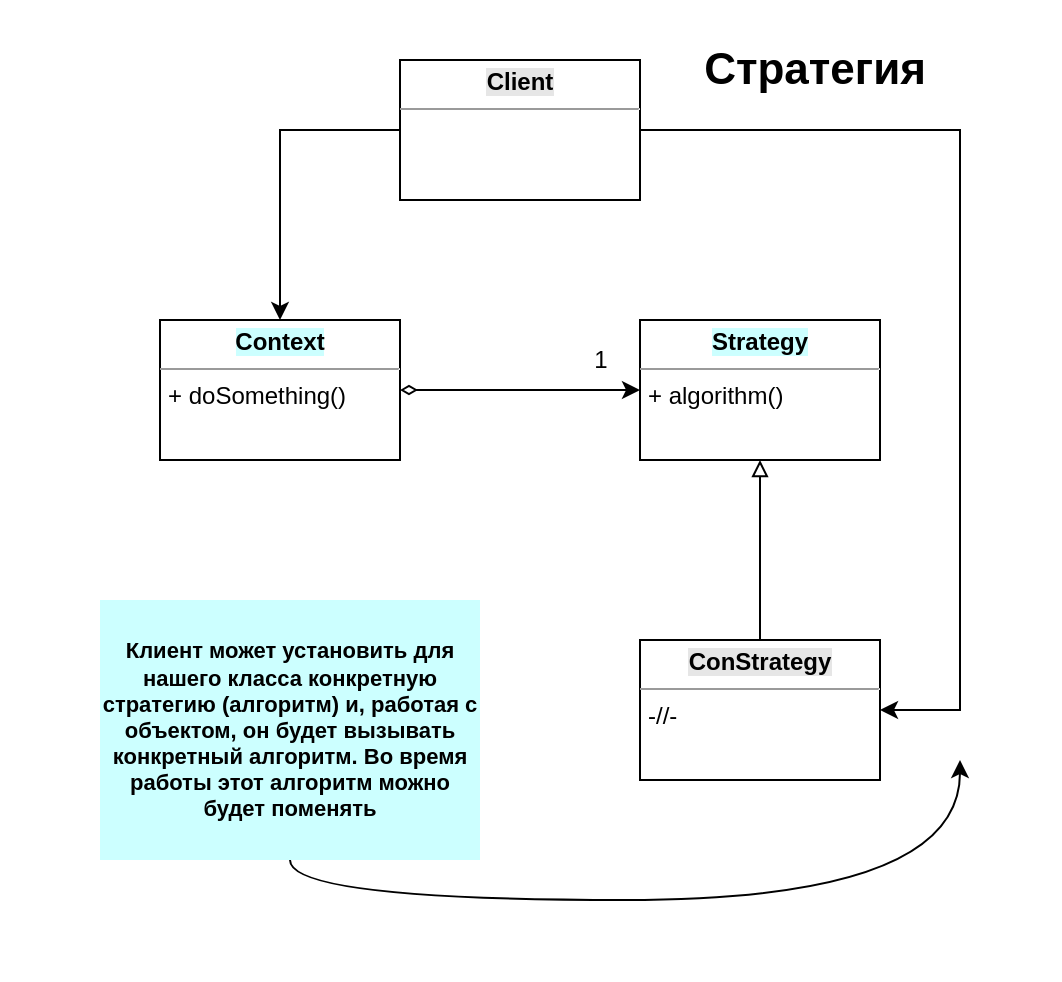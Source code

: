 <mxfile version="19.0.3" type="github">
  <diagram id="JjB5pV8MMW293R93ijJJ" name="Page-1">
    <mxGraphModel dx="545" dy="851" grid="1" gridSize="10" guides="1" tooltips="1" connect="1" arrows="1" fold="1" page="1" pageScale="1" pageWidth="827" pageHeight="1169" math="0" shadow="0">
      <root>
        <mxCell id="0" />
        <mxCell id="1" parent="0" />
        <mxCell id="lF5-X0VvjZTqCBIyf01q-8" style="edgeStyle=orthogonalEdgeStyle;rounded=0;orthogonalLoop=1;jettySize=auto;html=1;exitX=1;exitY=0.5;exitDx=0;exitDy=0;entryX=0;entryY=0.5;entryDx=0;entryDy=0;endArrow=classic;endFill=1;startArrow=diamondThin;startFill=0;" edge="1" parent="1" source="lF5-X0VvjZTqCBIyf01q-1" target="lF5-X0VvjZTqCBIyf01q-2">
          <mxGeometry relative="1" as="geometry" />
        </mxCell>
        <mxCell id="lF5-X0VvjZTqCBIyf01q-1" value="&lt;p style=&quot;margin:0px;margin-top:4px;text-align:center;&quot;&gt;&lt;b style=&quot;background-color: rgb(204, 255, 255);&quot;&gt;Context&lt;/b&gt;&lt;/p&gt;&lt;hr size=&quot;1&quot;&gt;&lt;p style=&quot;margin:0px;margin-left:4px;&quot;&gt;+ doSomething()&lt;/p&gt;" style="verticalAlign=top;align=left;overflow=fill;fontSize=12;fontFamily=Helvetica;html=1;" vertex="1" parent="1">
          <mxGeometry x="120" y="230" width="120" height="70" as="geometry" />
        </mxCell>
        <mxCell id="lF5-X0VvjZTqCBIyf01q-2" value="&lt;p style=&quot;margin:0px;margin-top:4px;text-align:center;&quot;&gt;&lt;b style=&quot;background-color: rgb(204, 255, 255);&quot;&gt;Strategy&lt;/b&gt;&lt;/p&gt;&lt;hr size=&quot;1&quot;&gt;&lt;p style=&quot;margin:0px;margin-left:4px;&quot;&gt;+ algorithm()&lt;/p&gt;" style="verticalAlign=top;align=left;overflow=fill;fontSize=12;fontFamily=Helvetica;html=1;" vertex="1" parent="1">
          <mxGeometry x="360" y="230" width="120" height="70" as="geometry" />
        </mxCell>
        <mxCell id="lF5-X0VvjZTqCBIyf01q-4" style="edgeStyle=orthogonalEdgeStyle;rounded=0;orthogonalLoop=1;jettySize=auto;html=1;exitX=0.5;exitY=0;exitDx=0;exitDy=0;entryX=0.5;entryY=1;entryDx=0;entryDy=0;endArrow=block;endFill=0;" edge="1" parent="1" source="lF5-X0VvjZTqCBIyf01q-3" target="lF5-X0VvjZTqCBIyf01q-2">
          <mxGeometry relative="1" as="geometry" />
        </mxCell>
        <mxCell id="lF5-X0VvjZTqCBIyf01q-3" value="&lt;p style=&quot;margin:0px;margin-top:4px;text-align:center;&quot;&gt;&lt;b style=&quot;background-color: rgb(230, 230, 230);&quot;&gt;ConStrategy&lt;/b&gt;&lt;/p&gt;&lt;hr size=&quot;1&quot;&gt;&lt;p style=&quot;margin:0px;margin-left:4px;&quot;&gt;-//-&lt;/p&gt;" style="verticalAlign=top;align=left;overflow=fill;fontSize=12;fontFamily=Helvetica;html=1;" vertex="1" parent="1">
          <mxGeometry x="360" y="390" width="120" height="70" as="geometry" />
        </mxCell>
        <mxCell id="lF5-X0VvjZTqCBIyf01q-6" style="edgeStyle=orthogonalEdgeStyle;rounded=0;orthogonalLoop=1;jettySize=auto;html=1;exitX=0;exitY=0.5;exitDx=0;exitDy=0;endArrow=classic;endFill=1;" edge="1" parent="1" source="lF5-X0VvjZTqCBIyf01q-5" target="lF5-X0VvjZTqCBIyf01q-1">
          <mxGeometry relative="1" as="geometry" />
        </mxCell>
        <mxCell id="lF5-X0VvjZTqCBIyf01q-7" style="edgeStyle=orthogonalEdgeStyle;rounded=0;orthogonalLoop=1;jettySize=auto;html=1;exitX=1;exitY=0.5;exitDx=0;exitDy=0;entryX=1;entryY=0.5;entryDx=0;entryDy=0;endArrow=classic;endFill=1;" edge="1" parent="1" source="lF5-X0VvjZTqCBIyf01q-5" target="lF5-X0VvjZTqCBIyf01q-3">
          <mxGeometry relative="1" as="geometry">
            <Array as="points">
              <mxPoint x="520" y="135" />
              <mxPoint x="520" y="425" />
            </Array>
          </mxGeometry>
        </mxCell>
        <mxCell id="lF5-X0VvjZTqCBIyf01q-5" value="&lt;p style=&quot;margin:0px;margin-top:4px;text-align:center;&quot;&gt;&lt;b style=&quot;background-color: rgb(230, 230, 230);&quot;&gt;Client&lt;/b&gt;&lt;/p&gt;&lt;hr size=&quot;1&quot;&gt;&lt;p style=&quot;margin:0px;margin-left:4px;&quot;&gt;&lt;br&gt;&lt;/p&gt;" style="verticalAlign=top;align=left;overflow=fill;fontSize=12;fontFamily=Helvetica;html=1;" vertex="1" parent="1">
          <mxGeometry x="240" y="100" width="120" height="70" as="geometry" />
        </mxCell>
        <mxCell id="lF5-X0VvjZTqCBIyf01q-9" value="1" style="text;html=1;align=center;verticalAlign=middle;resizable=0;points=[];autosize=1;strokeColor=none;fillColor=none;" vertex="1" parent="1">
          <mxGeometry x="330" y="240" width="20" height="20" as="geometry" />
        </mxCell>
        <mxCell id="lF5-X0VvjZTqCBIyf01q-11" style="edgeStyle=orthogonalEdgeStyle;rounded=0;orthogonalLoop=1;jettySize=auto;html=1;exitX=0.5;exitY=1;exitDx=0;exitDy=0;startArrow=none;startFill=0;endArrow=classic;endFill=1;curved=1;" edge="1" parent="1" source="lF5-X0VvjZTqCBIyf01q-10">
          <mxGeometry relative="1" as="geometry">
            <mxPoint x="520" y="450" as="targetPoint" />
            <Array as="points">
              <mxPoint x="185" y="520" />
              <mxPoint x="520" y="520" />
            </Array>
          </mxGeometry>
        </mxCell>
        <mxCell id="lF5-X0VvjZTqCBIyf01q-10" value="Клиент может установить для нашего класса конкретную стратегию (алгоритм) и, работая с объектом, он будет вызывать конкретный алгоритм. Во время работы этот алгоритм можно будет поменять" style="text;html=1;strokeColor=none;fillColor=#CCFFFF;align=center;verticalAlign=middle;whiteSpace=wrap;rounded=0;fontSize=11;fontStyle=1" vertex="1" parent="1">
          <mxGeometry x="90" y="370" width="190" height="130" as="geometry" />
        </mxCell>
        <mxCell id="lF5-X0VvjZTqCBIyf01q-12" value="&lt;b&gt;Стратегия&lt;/b&gt;" style="text;html=1;strokeColor=none;fillColor=none;align=center;verticalAlign=middle;whiteSpace=wrap;rounded=0;fontSize=22;" vertex="1" parent="1">
          <mxGeometry x="360" y="90" width="175" height="30" as="geometry" />
        </mxCell>
        <mxCell id="lF5-X0VvjZTqCBIyf01q-13" value="" style="rounded=0;whiteSpace=wrap;html=1;labelBackgroundColor=#E6E6E6;fillColor=none;strokeColor=none;" vertex="1" parent="1">
          <mxGeometry x="40" y="70" width="530" height="490" as="geometry" />
        </mxCell>
      </root>
    </mxGraphModel>
  </diagram>
</mxfile>
